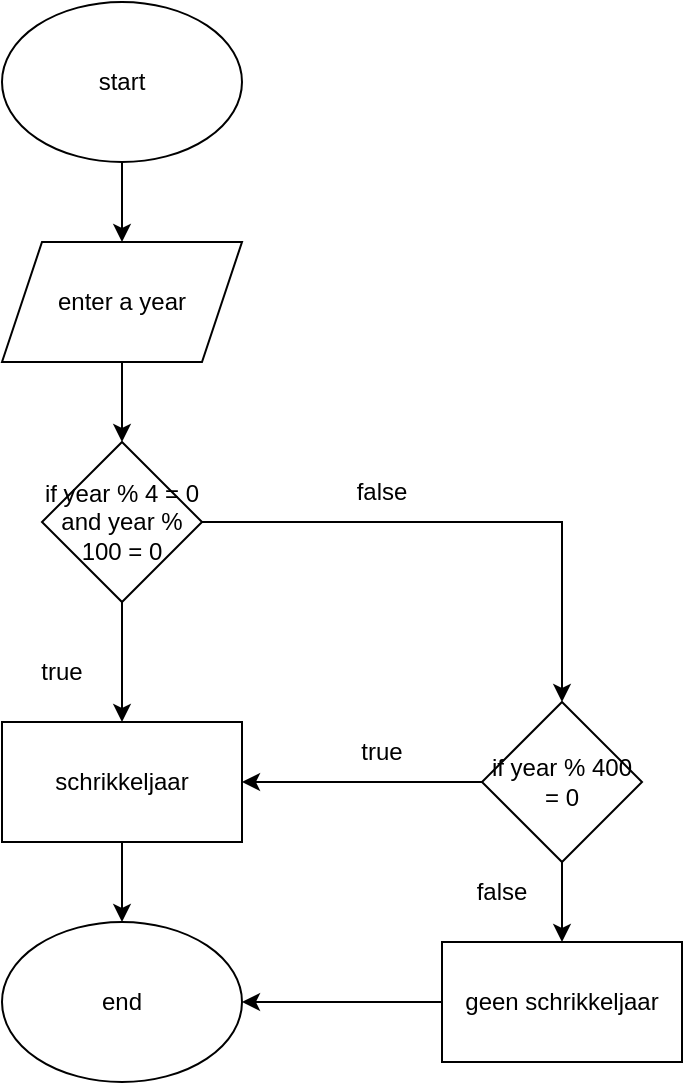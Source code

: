<mxfile version="20.3.0" type="github">
  <diagram id="ma00GnzFzS3rRG20niOK" name="Pagina-1">
    <mxGraphModel dx="782" dy="460" grid="1" gridSize="10" guides="1" tooltips="1" connect="1" arrows="1" fold="1" page="1" pageScale="1" pageWidth="827" pageHeight="1169" math="0" shadow="0">
      <root>
        <mxCell id="0" />
        <mxCell id="1" parent="0" />
        <mxCell id="FjGv_nEjMf2usxPZ8-Nt-3" style="edgeStyle=orthogonalEdgeStyle;rounded=0;orthogonalLoop=1;jettySize=auto;html=1;exitX=0.5;exitY=1;exitDx=0;exitDy=0;entryX=0.5;entryY=0;entryDx=0;entryDy=0;" edge="1" parent="1" source="FjGv_nEjMf2usxPZ8-Nt-1" target="FjGv_nEjMf2usxPZ8-Nt-2">
          <mxGeometry relative="1" as="geometry" />
        </mxCell>
        <mxCell id="FjGv_nEjMf2usxPZ8-Nt-1" value="start" style="ellipse;whiteSpace=wrap;html=1;" vertex="1" parent="1">
          <mxGeometry x="320" y="120" width="120" height="80" as="geometry" />
        </mxCell>
        <mxCell id="FjGv_nEjMf2usxPZ8-Nt-5" style="edgeStyle=orthogonalEdgeStyle;rounded=0;orthogonalLoop=1;jettySize=auto;html=1;exitX=0.5;exitY=1;exitDx=0;exitDy=0;entryX=0.5;entryY=0;entryDx=0;entryDy=0;" edge="1" parent="1" source="FjGv_nEjMf2usxPZ8-Nt-2" target="FjGv_nEjMf2usxPZ8-Nt-4">
          <mxGeometry relative="1" as="geometry" />
        </mxCell>
        <mxCell id="FjGv_nEjMf2usxPZ8-Nt-2" value="enter a year" style="shape=parallelogram;perimeter=parallelogramPerimeter;whiteSpace=wrap;html=1;fixedSize=1;" vertex="1" parent="1">
          <mxGeometry x="320" y="240" width="120" height="60" as="geometry" />
        </mxCell>
        <mxCell id="FjGv_nEjMf2usxPZ8-Nt-7" style="edgeStyle=orthogonalEdgeStyle;rounded=0;orthogonalLoop=1;jettySize=auto;html=1;exitX=0.5;exitY=1;exitDx=0;exitDy=0;entryX=0.5;entryY=0;entryDx=0;entryDy=0;" edge="1" parent="1" source="FjGv_nEjMf2usxPZ8-Nt-4" target="FjGv_nEjMf2usxPZ8-Nt-6">
          <mxGeometry relative="1" as="geometry">
            <mxPoint x="380" y="470" as="targetPoint" />
          </mxGeometry>
        </mxCell>
        <mxCell id="FjGv_nEjMf2usxPZ8-Nt-9" style="edgeStyle=orthogonalEdgeStyle;rounded=0;orthogonalLoop=1;jettySize=auto;html=1;exitX=1;exitY=0.5;exitDx=0;exitDy=0;entryX=0.5;entryY=0;entryDx=0;entryDy=0;" edge="1" parent="1" source="FjGv_nEjMf2usxPZ8-Nt-4" target="FjGv_nEjMf2usxPZ8-Nt-8">
          <mxGeometry relative="1" as="geometry" />
        </mxCell>
        <mxCell id="FjGv_nEjMf2usxPZ8-Nt-4" value="if year % 4 = 0 and year % 100 = 0" style="rhombus;whiteSpace=wrap;html=1;" vertex="1" parent="1">
          <mxGeometry x="340" y="340" width="80" height="80" as="geometry" />
        </mxCell>
        <mxCell id="FjGv_nEjMf2usxPZ8-Nt-16" style="edgeStyle=orthogonalEdgeStyle;rounded=0;orthogonalLoop=1;jettySize=auto;html=1;exitX=0.5;exitY=1;exitDx=0;exitDy=0;entryX=0.5;entryY=0;entryDx=0;entryDy=0;" edge="1" parent="1" source="FjGv_nEjMf2usxPZ8-Nt-6" target="FjGv_nEjMf2usxPZ8-Nt-15">
          <mxGeometry relative="1" as="geometry" />
        </mxCell>
        <mxCell id="FjGv_nEjMf2usxPZ8-Nt-6" value="schrikkeljaar" style="rounded=0;whiteSpace=wrap;html=1;" vertex="1" parent="1">
          <mxGeometry x="320" y="480" width="120" height="60" as="geometry" />
        </mxCell>
        <mxCell id="FjGv_nEjMf2usxPZ8-Nt-10" style="edgeStyle=orthogonalEdgeStyle;rounded=0;orthogonalLoop=1;jettySize=auto;html=1;entryX=1;entryY=0.5;entryDx=0;entryDy=0;" edge="1" parent="1" source="FjGv_nEjMf2usxPZ8-Nt-8" target="FjGv_nEjMf2usxPZ8-Nt-6">
          <mxGeometry relative="1" as="geometry">
            <mxPoint x="450" y="510" as="targetPoint" />
          </mxGeometry>
        </mxCell>
        <mxCell id="FjGv_nEjMf2usxPZ8-Nt-18" style="edgeStyle=orthogonalEdgeStyle;rounded=0;orthogonalLoop=1;jettySize=auto;html=1;entryX=0.5;entryY=0;entryDx=0;entryDy=0;" edge="1" parent="1" source="FjGv_nEjMf2usxPZ8-Nt-8" target="FjGv_nEjMf2usxPZ8-Nt-17">
          <mxGeometry relative="1" as="geometry" />
        </mxCell>
        <mxCell id="FjGv_nEjMf2usxPZ8-Nt-8" value="if year % 400 = 0" style="rhombus;whiteSpace=wrap;html=1;" vertex="1" parent="1">
          <mxGeometry x="560" y="470" width="80" height="80" as="geometry" />
        </mxCell>
        <mxCell id="FjGv_nEjMf2usxPZ8-Nt-11" value="false" style="text;html=1;strokeColor=none;fillColor=none;align=center;verticalAlign=middle;whiteSpace=wrap;rounded=0;" vertex="1" parent="1">
          <mxGeometry x="480" y="350" width="60" height="30" as="geometry" />
        </mxCell>
        <mxCell id="FjGv_nEjMf2usxPZ8-Nt-13" value="true" style="text;html=1;strokeColor=none;fillColor=none;align=center;verticalAlign=middle;whiteSpace=wrap;rounded=0;" vertex="1" parent="1">
          <mxGeometry x="320" y="440" width="60" height="30" as="geometry" />
        </mxCell>
        <mxCell id="FjGv_nEjMf2usxPZ8-Nt-14" value="true" style="text;html=1;strokeColor=none;fillColor=none;align=center;verticalAlign=middle;whiteSpace=wrap;rounded=0;" vertex="1" parent="1">
          <mxGeometry x="480" y="480" width="60" height="30" as="geometry" />
        </mxCell>
        <mxCell id="FjGv_nEjMf2usxPZ8-Nt-15" value="end" style="ellipse;whiteSpace=wrap;html=1;" vertex="1" parent="1">
          <mxGeometry x="320" y="580" width="120" height="80" as="geometry" />
        </mxCell>
        <mxCell id="FjGv_nEjMf2usxPZ8-Nt-19" style="edgeStyle=orthogonalEdgeStyle;rounded=0;orthogonalLoop=1;jettySize=auto;html=1;entryX=1;entryY=0.5;entryDx=0;entryDy=0;" edge="1" parent="1" source="FjGv_nEjMf2usxPZ8-Nt-17" target="FjGv_nEjMf2usxPZ8-Nt-15">
          <mxGeometry relative="1" as="geometry" />
        </mxCell>
        <mxCell id="FjGv_nEjMf2usxPZ8-Nt-17" value="geen schrikkeljaar" style="rounded=0;whiteSpace=wrap;html=1;" vertex="1" parent="1">
          <mxGeometry x="540" y="590" width="120" height="60" as="geometry" />
        </mxCell>
        <mxCell id="FjGv_nEjMf2usxPZ8-Nt-20" value="false" style="text;html=1;strokeColor=none;fillColor=none;align=center;verticalAlign=middle;whiteSpace=wrap;rounded=0;" vertex="1" parent="1">
          <mxGeometry x="540" y="550" width="60" height="30" as="geometry" />
        </mxCell>
      </root>
    </mxGraphModel>
  </diagram>
</mxfile>
